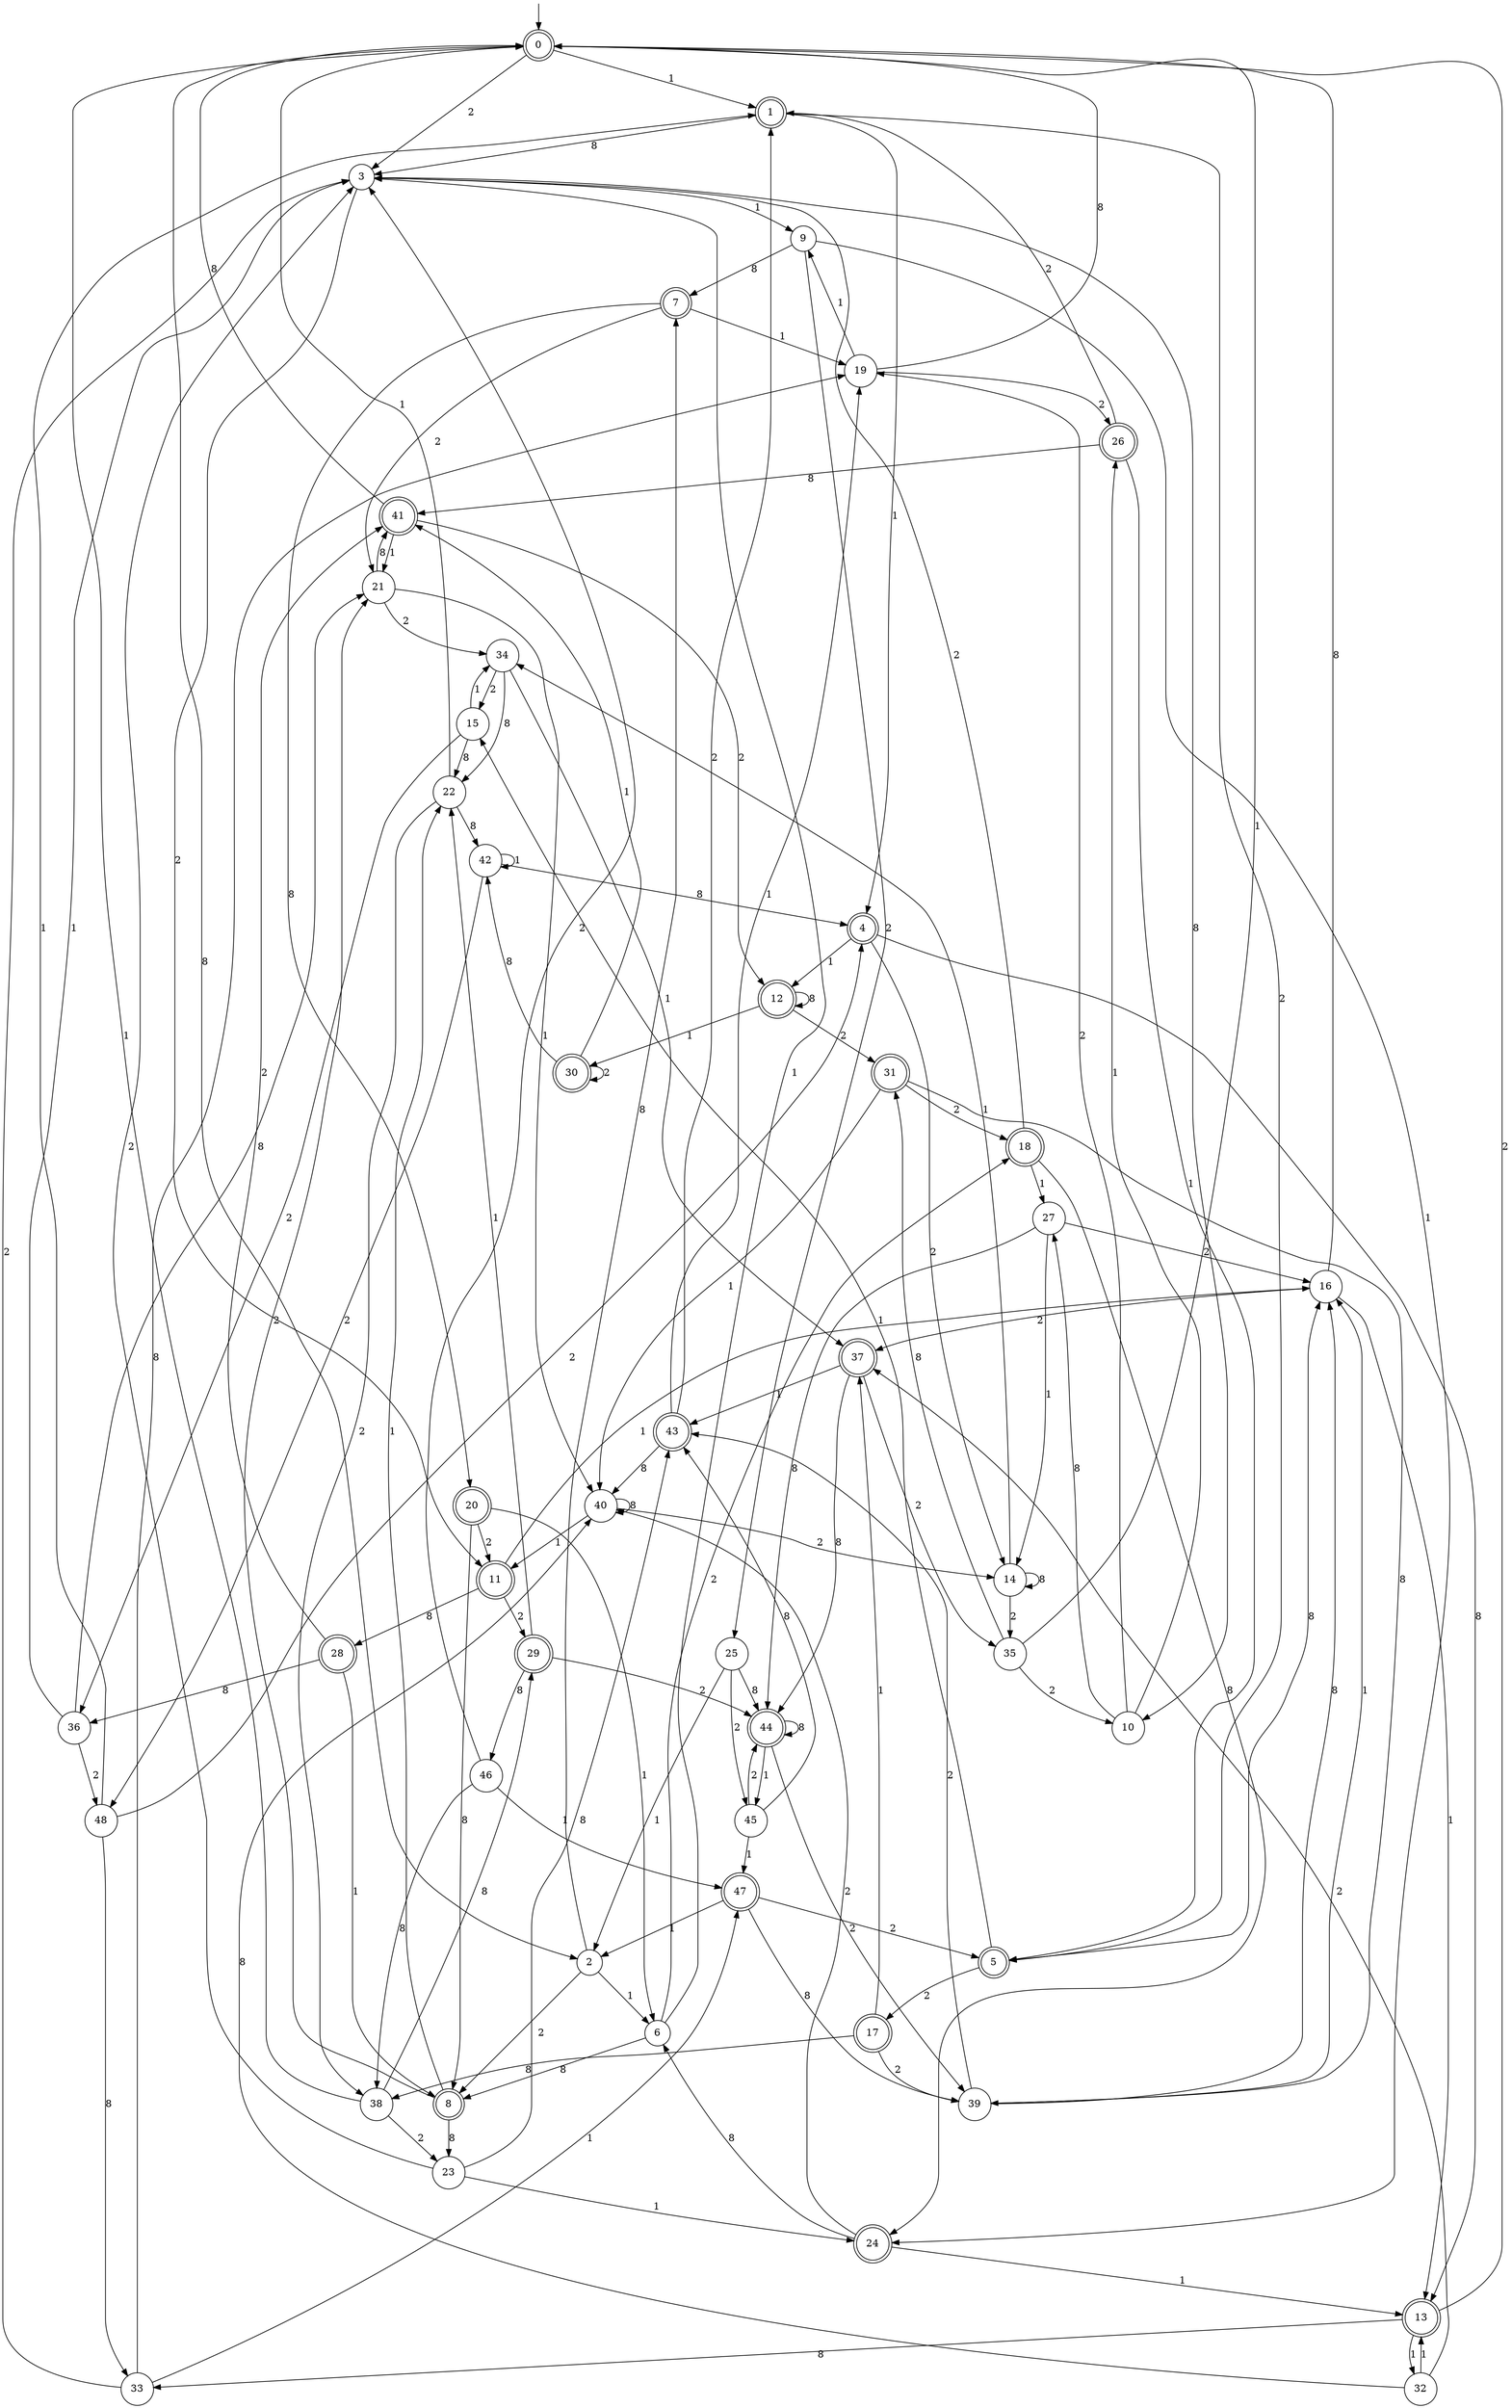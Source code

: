 digraph g {

	s0 [shape="doublecircle" label="0"];
	s1 [shape="doublecircle" label="1"];
	s2 [shape="circle" label="2"];
	s3 [shape="circle" label="3"];
	s4 [shape="doublecircle" label="4"];
	s5 [shape="doublecircle" label="5"];
	s6 [shape="circle" label="6"];
	s7 [shape="doublecircle" label="7"];
	s8 [shape="doublecircle" label="8"];
	s9 [shape="circle" label="9"];
	s10 [shape="circle" label="10"];
	s11 [shape="doublecircle" label="11"];
	s12 [shape="doublecircle" label="12"];
	s13 [shape="doublecircle" label="13"];
	s14 [shape="circle" label="14"];
	s15 [shape="circle" label="15"];
	s16 [shape="circle" label="16"];
	s17 [shape="doublecircle" label="17"];
	s18 [shape="doublecircle" label="18"];
	s19 [shape="circle" label="19"];
	s20 [shape="doublecircle" label="20"];
	s21 [shape="circle" label="21"];
	s22 [shape="circle" label="22"];
	s23 [shape="circle" label="23"];
	s24 [shape="doublecircle" label="24"];
	s25 [shape="circle" label="25"];
	s26 [shape="doublecircle" label="26"];
	s27 [shape="circle" label="27"];
	s28 [shape="doublecircle" label="28"];
	s29 [shape="doublecircle" label="29"];
	s30 [shape="doublecircle" label="30"];
	s31 [shape="doublecircle" label="31"];
	s32 [shape="circle" label="32"];
	s33 [shape="circle" label="33"];
	s34 [shape="circle" label="34"];
	s35 [shape="circle" label="35"];
	s36 [shape="circle" label="36"];
	s37 [shape="doublecircle" label="37"];
	s38 [shape="circle" label="38"];
	s39 [shape="circle" label="39"];
	s40 [shape="circle" label="40"];
	s41 [shape="doublecircle" label="41"];
	s42 [shape="circle" label="42"];
	s43 [shape="doublecircle" label="43"];
	s44 [shape="doublecircle" label="44"];
	s45 [shape="circle" label="45"];
	s46 [shape="circle" label="46"];
	s47 [shape="doublecircle" label="47"];
	s48 [shape="circle" label="48"];
	s0 -> s1 [label="1"];
	s0 -> s2 [label="8"];
	s0 -> s3 [label="2"];
	s1 -> s4 [label="1"];
	s1 -> s3 [label="8"];
	s1 -> s5 [label="2"];
	s2 -> s6 [label="1"];
	s2 -> s7 [label="8"];
	s2 -> s8 [label="2"];
	s3 -> s9 [label="1"];
	s3 -> s10 [label="8"];
	s3 -> s11 [label="2"];
	s4 -> s12 [label="1"];
	s4 -> s13 [label="8"];
	s4 -> s14 [label="2"];
	s5 -> s15 [label="1"];
	s5 -> s16 [label="8"];
	s5 -> s17 [label="2"];
	s6 -> s3 [label="1"];
	s6 -> s8 [label="8"];
	s6 -> s18 [label="2"];
	s7 -> s19 [label="1"];
	s7 -> s20 [label="8"];
	s7 -> s21 [label="2"];
	s8 -> s22 [label="1"];
	s8 -> s23 [label="8"];
	s8 -> s21 [label="2"];
	s9 -> s24 [label="1"];
	s9 -> s7 [label="8"];
	s9 -> s25 [label="2"];
	s10 -> s26 [label="1"];
	s10 -> s27 [label="8"];
	s10 -> s19 [label="2"];
	s11 -> s16 [label="1"];
	s11 -> s28 [label="8"];
	s11 -> s29 [label="2"];
	s12 -> s30 [label="1"];
	s12 -> s12 [label="8"];
	s12 -> s31 [label="2"];
	s13 -> s32 [label="1"];
	s13 -> s33 [label="8"];
	s13 -> s0 [label="2"];
	s14 -> s34 [label="1"];
	s14 -> s14 [label="8"];
	s14 -> s35 [label="2"];
	s15 -> s34 [label="1"];
	s15 -> s22 [label="8"];
	s15 -> s36 [label="2"];
	s16 -> s13 [label="1"];
	s16 -> s0 [label="8"];
	s16 -> s37 [label="2"];
	s17 -> s37 [label="1"];
	s17 -> s38 [label="8"];
	s17 -> s39 [label="2"];
	s18 -> s27 [label="1"];
	s18 -> s24 [label="8"];
	s18 -> s3 [label="2"];
	s19 -> s9 [label="1"];
	s19 -> s0 [label="8"];
	s19 -> s26 [label="2"];
	s20 -> s6 [label="1"];
	s20 -> s8 [label="8"];
	s20 -> s11 [label="2"];
	s21 -> s40 [label="1"];
	s21 -> s41 [label="8"];
	s21 -> s34 [label="2"];
	s22 -> s0 [label="1"];
	s22 -> s42 [label="8"];
	s22 -> s38 [label="2"];
	s23 -> s24 [label="1"];
	s23 -> s43 [label="8"];
	s23 -> s3 [label="2"];
	s24 -> s13 [label="1"];
	s24 -> s6 [label="8"];
	s24 -> s40 [label="2"];
	s25 -> s2 [label="1"];
	s25 -> s44 [label="8"];
	s25 -> s45 [label="2"];
	s26 -> s5 [label="1"];
	s26 -> s41 [label="8"];
	s26 -> s1 [label="2"];
	s27 -> s14 [label="1"];
	s27 -> s44 [label="8"];
	s27 -> s16 [label="2"];
	s28 -> s8 [label="1"];
	s28 -> s36 [label="8"];
	s28 -> s41 [label="2"];
	s29 -> s22 [label="1"];
	s29 -> s46 [label="8"];
	s29 -> s44 [label="2"];
	s30 -> s41 [label="1"];
	s30 -> s42 [label="8"];
	s30 -> s30 [label="2"];
	s31 -> s40 [label="1"];
	s31 -> s39 [label="8"];
	s31 -> s18 [label="2"];
	s32 -> s13 [label="1"];
	s32 -> s40 [label="8"];
	s32 -> s37 [label="2"];
	s33 -> s47 [label="1"];
	s33 -> s19 [label="8"];
	s33 -> s3 [label="2"];
	s34 -> s37 [label="1"];
	s34 -> s22 [label="8"];
	s34 -> s15 [label="2"];
	s35 -> s0 [label="1"];
	s35 -> s31 [label="8"];
	s35 -> s10 [label="2"];
	s36 -> s3 [label="1"];
	s36 -> s21 [label="8"];
	s36 -> s48 [label="2"];
	s37 -> s43 [label="1"];
	s37 -> s44 [label="8"];
	s37 -> s35 [label="2"];
	s38 -> s0 [label="1"];
	s38 -> s29 [label="8"];
	s38 -> s23 [label="2"];
	s39 -> s16 [label="1"];
	s39 -> s16 [label="8"];
	s39 -> s43 [label="2"];
	s40 -> s11 [label="1"];
	s40 -> s40 [label="8"];
	s40 -> s14 [label="2"];
	s41 -> s21 [label="1"];
	s41 -> s0 [label="8"];
	s41 -> s12 [label="2"];
	s42 -> s42 [label="1"];
	s42 -> s4 [label="8"];
	s42 -> s48 [label="2"];
	s43 -> s19 [label="1"];
	s43 -> s40 [label="8"];
	s43 -> s1 [label="2"];
	s44 -> s45 [label="1"];
	s44 -> s44 [label="8"];
	s44 -> s39 [label="2"];
	s45 -> s47 [label="1"];
	s45 -> s43 [label="8"];
	s45 -> s44 [label="2"];
	s46 -> s47 [label="1"];
	s46 -> s38 [label="8"];
	s46 -> s3 [label="2"];
	s47 -> s2 [label="1"];
	s47 -> s39 [label="8"];
	s47 -> s5 [label="2"];
	s48 -> s1 [label="1"];
	s48 -> s33 [label="8"];
	s48 -> s4 [label="2"];

__start0 [label="" shape="none" width="0" height="0"];
__start0 -> s0;

}

